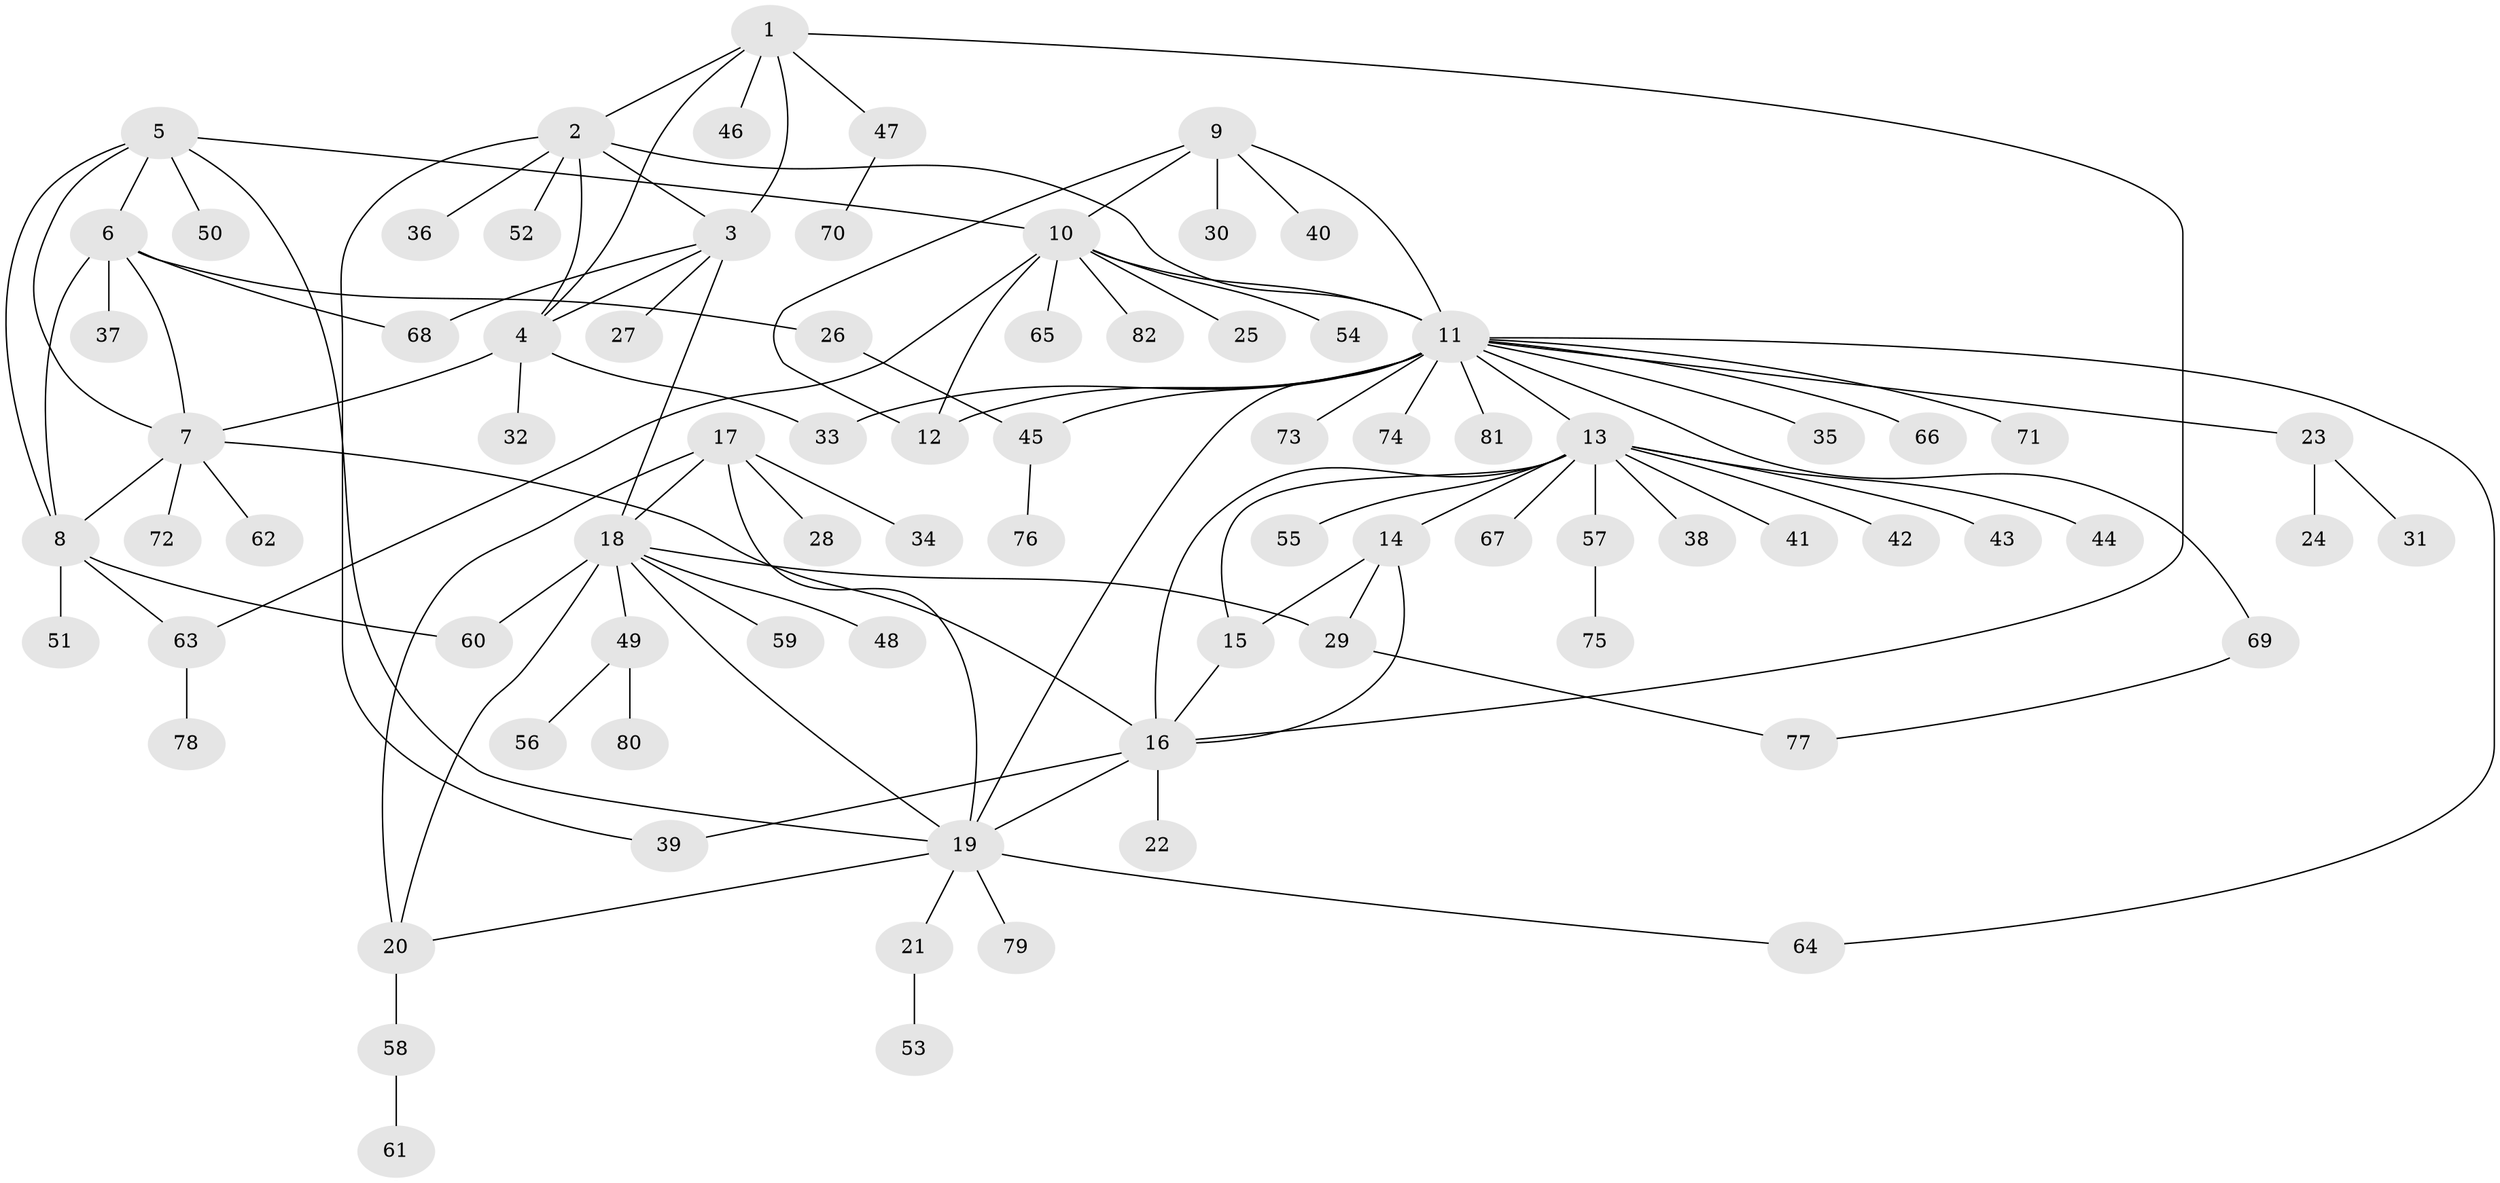// coarse degree distribution, {10: 0.03389830508474576, 6: 0.05084745762711865, 5: 0.06779661016949153, 4: 0.05084745762711865, 8: 0.03389830508474576, 23: 0.01694915254237288, 3: 0.06779661016949153, 2: 0.11864406779661017, 1: 0.559322033898305}
// Generated by graph-tools (version 1.1) at 2025/52/02/27/25 19:52:16]
// undirected, 82 vertices, 111 edges
graph export_dot {
graph [start="1"]
  node [color=gray90,style=filled];
  1;
  2;
  3;
  4;
  5;
  6;
  7;
  8;
  9;
  10;
  11;
  12;
  13;
  14;
  15;
  16;
  17;
  18;
  19;
  20;
  21;
  22;
  23;
  24;
  25;
  26;
  27;
  28;
  29;
  30;
  31;
  32;
  33;
  34;
  35;
  36;
  37;
  38;
  39;
  40;
  41;
  42;
  43;
  44;
  45;
  46;
  47;
  48;
  49;
  50;
  51;
  52;
  53;
  54;
  55;
  56;
  57;
  58;
  59;
  60;
  61;
  62;
  63;
  64;
  65;
  66;
  67;
  68;
  69;
  70;
  71;
  72;
  73;
  74;
  75;
  76;
  77;
  78;
  79;
  80;
  81;
  82;
  1 -- 2;
  1 -- 3;
  1 -- 4;
  1 -- 16;
  1 -- 46;
  1 -- 47;
  2 -- 3;
  2 -- 4;
  2 -- 11;
  2 -- 36;
  2 -- 39;
  2 -- 52;
  3 -- 4;
  3 -- 18;
  3 -- 27;
  3 -- 68;
  4 -- 7;
  4 -- 32;
  4 -- 33;
  5 -- 6;
  5 -- 7;
  5 -- 8;
  5 -- 10;
  5 -- 19;
  5 -- 50;
  6 -- 7;
  6 -- 8;
  6 -- 26;
  6 -- 37;
  6 -- 68;
  7 -- 8;
  7 -- 16;
  7 -- 62;
  7 -- 72;
  8 -- 51;
  8 -- 60;
  8 -- 63;
  9 -- 10;
  9 -- 11;
  9 -- 12;
  9 -- 30;
  9 -- 40;
  10 -- 11;
  10 -- 12;
  10 -- 25;
  10 -- 54;
  10 -- 63;
  10 -- 65;
  10 -- 82;
  11 -- 12;
  11 -- 13;
  11 -- 19;
  11 -- 23;
  11 -- 33;
  11 -- 35;
  11 -- 45;
  11 -- 64;
  11 -- 66;
  11 -- 69;
  11 -- 71;
  11 -- 73;
  11 -- 74;
  11 -- 81;
  13 -- 14;
  13 -- 15;
  13 -- 16;
  13 -- 38;
  13 -- 41;
  13 -- 42;
  13 -- 43;
  13 -- 44;
  13 -- 55;
  13 -- 57;
  13 -- 67;
  14 -- 15;
  14 -- 16;
  14 -- 29;
  15 -- 16;
  16 -- 19;
  16 -- 22;
  16 -- 39;
  17 -- 18;
  17 -- 19;
  17 -- 20;
  17 -- 28;
  17 -- 34;
  18 -- 19;
  18 -- 20;
  18 -- 29;
  18 -- 48;
  18 -- 49;
  18 -- 59;
  18 -- 60;
  19 -- 20;
  19 -- 21;
  19 -- 64;
  19 -- 79;
  20 -- 58;
  21 -- 53;
  23 -- 24;
  23 -- 31;
  26 -- 45;
  29 -- 77;
  45 -- 76;
  47 -- 70;
  49 -- 56;
  49 -- 80;
  57 -- 75;
  58 -- 61;
  63 -- 78;
  69 -- 77;
}
